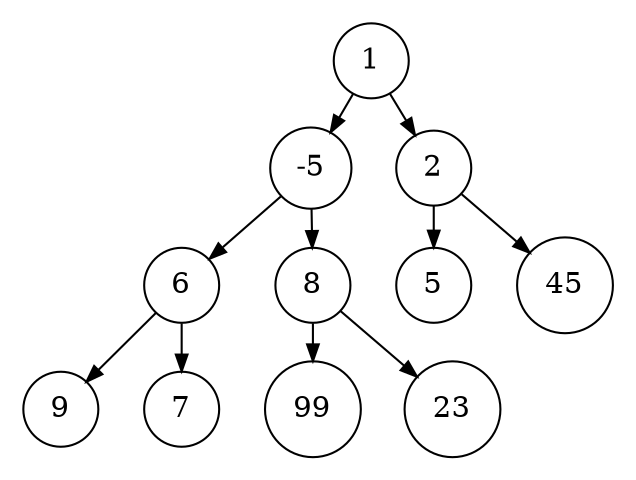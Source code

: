 
    digraph G {
    nodesep=0.3;
    ranksep=0.2;
    margin=0.1;
    node [shape=circle];
    edge [arrowsize=0.8];
    1 -> 2[side=left];
1 -> 3;
2 -> 4[side=left];
2 -> 5;
3 -> 6[side=left];
3 -> 7;
4 -> 8[side=left];
4 -> 9;
5 -> 10[side=left];
5 -> 11;
1[label="1"]
2[label="-5"]
3[label="2"]
4[label="6"]
5[label="8"]
6[label="5"]
7[label="45"]
8[label="9"]
9[label="7"]
10[label="99"]
11[label="23"]}